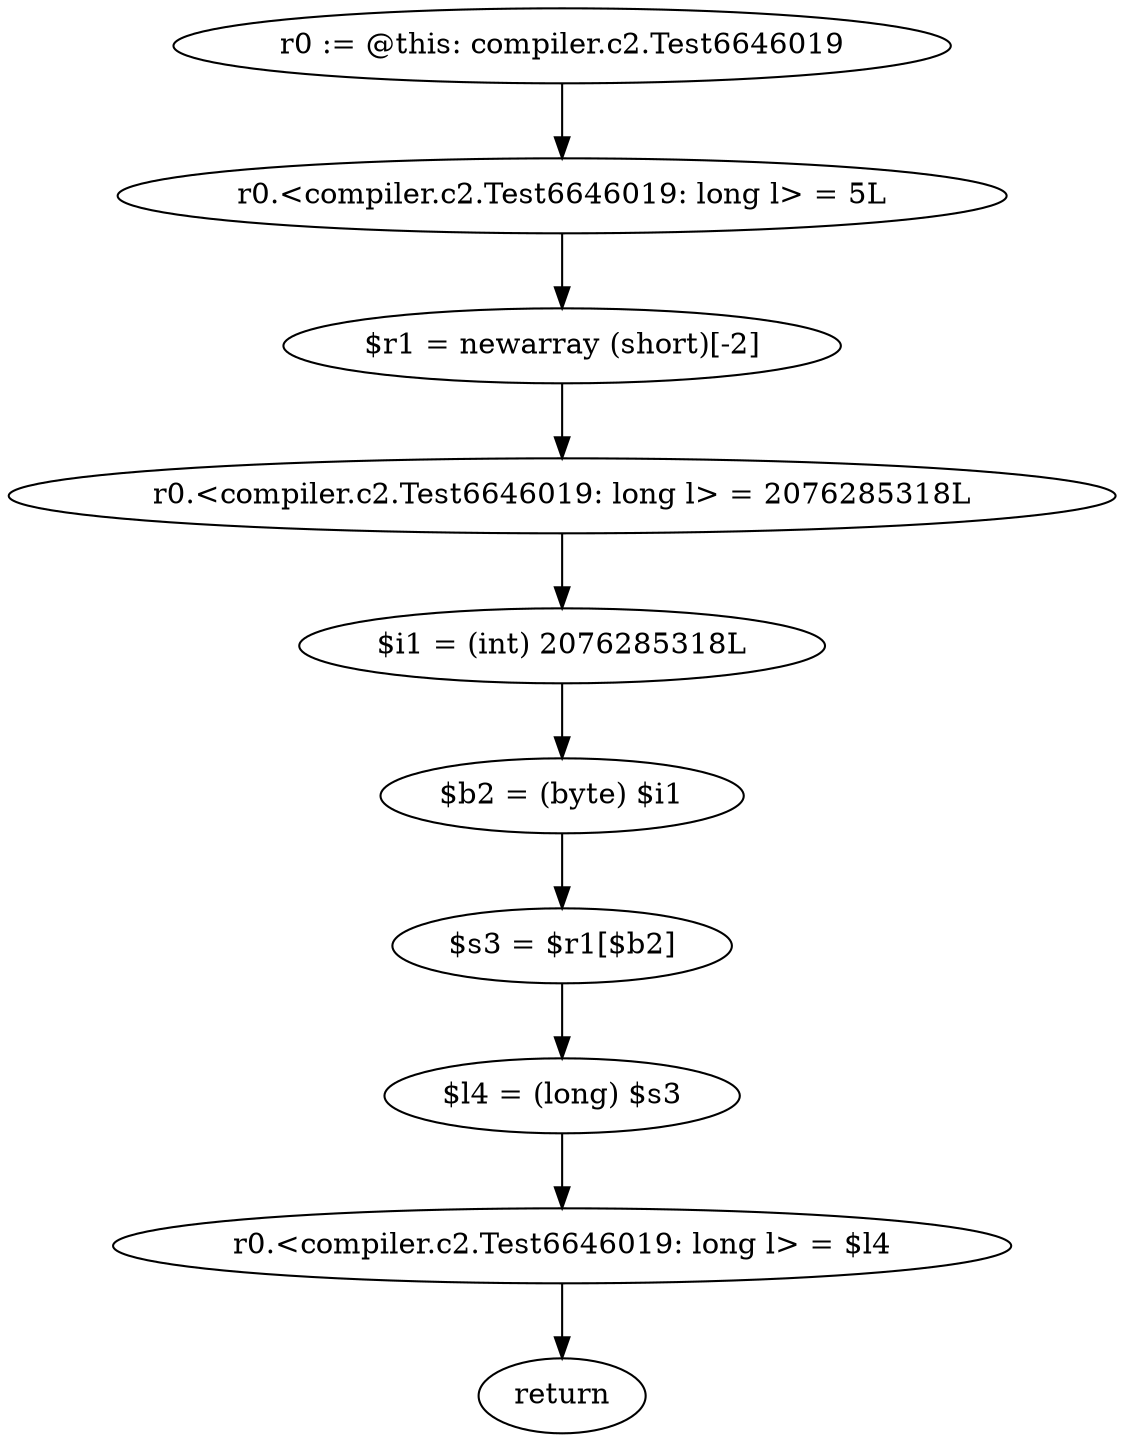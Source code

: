 digraph "unitGraph" {
    "r0 := @this: compiler.c2.Test6646019"
    "r0.<compiler.c2.Test6646019: long l> = 5L"
    "$r1 = newarray (short)[-2]"
    "r0.<compiler.c2.Test6646019: long l> = 2076285318L"
    "$i1 = (int) 2076285318L"
    "$b2 = (byte) $i1"
    "$s3 = $r1[$b2]"
    "$l4 = (long) $s3"
    "r0.<compiler.c2.Test6646019: long l> = $l4"
    "return"
    "r0 := @this: compiler.c2.Test6646019"->"r0.<compiler.c2.Test6646019: long l> = 5L";
    "r0.<compiler.c2.Test6646019: long l> = 5L"->"$r1 = newarray (short)[-2]";
    "$r1 = newarray (short)[-2]"->"r0.<compiler.c2.Test6646019: long l> = 2076285318L";
    "r0.<compiler.c2.Test6646019: long l> = 2076285318L"->"$i1 = (int) 2076285318L";
    "$i1 = (int) 2076285318L"->"$b2 = (byte) $i1";
    "$b2 = (byte) $i1"->"$s3 = $r1[$b2]";
    "$s3 = $r1[$b2]"->"$l4 = (long) $s3";
    "$l4 = (long) $s3"->"r0.<compiler.c2.Test6646019: long l> = $l4";
    "r0.<compiler.c2.Test6646019: long l> = $l4"->"return";
}
